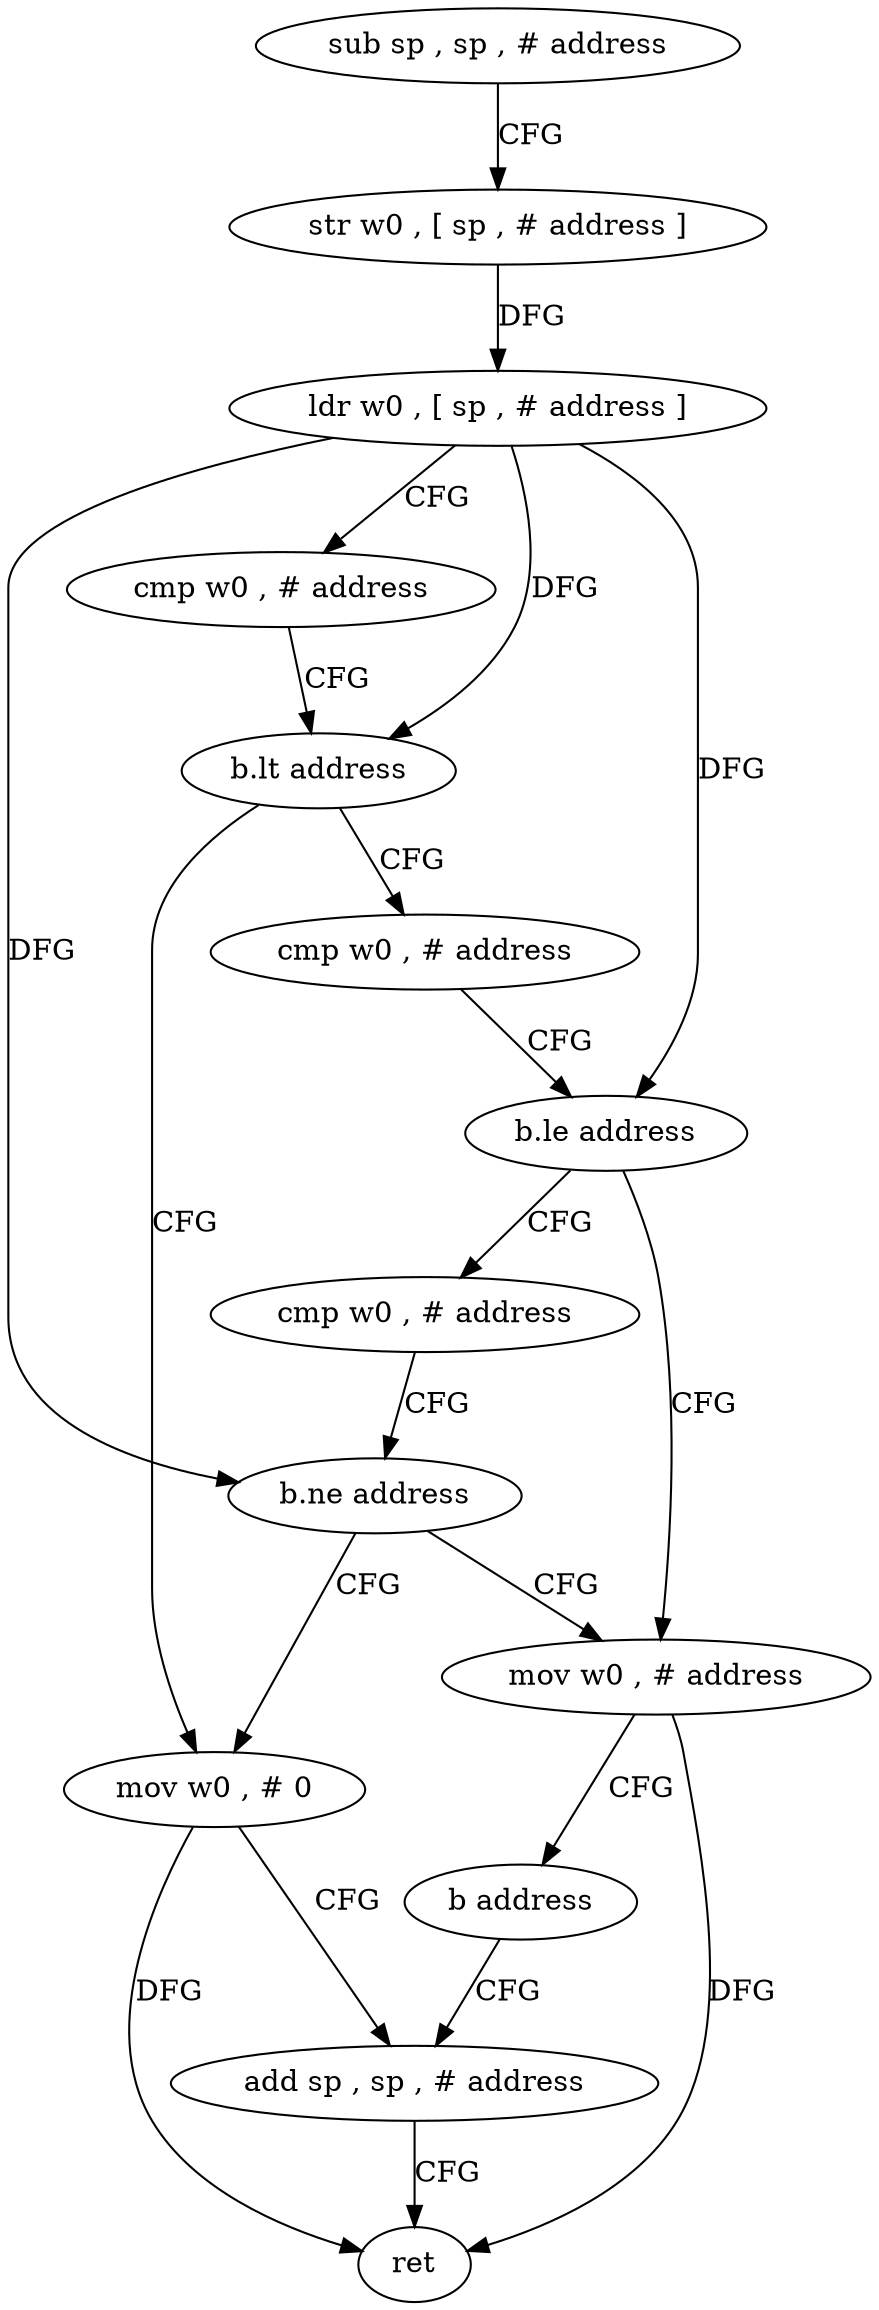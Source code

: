 digraph "func" {
"4521036" [label = "sub sp , sp , # address" ]
"4521040" [label = "str w0 , [ sp , # address ]" ]
"4521044" [label = "ldr w0 , [ sp , # address ]" ]
"4521048" [label = "cmp w0 , # address" ]
"4521052" [label = "b.lt address" ]
"4521080" [label = "mov w0 , # 0" ]
"4521056" [label = "cmp w0 , # address" ]
"4521084" [label = "add sp , sp , # address" ]
"4521060" [label = "b.le address" ]
"4521072" [label = "mov w0 , # address" ]
"4521064" [label = "cmp w0 , # address" ]
"4521076" [label = "b address" ]
"4521068" [label = "b.ne address" ]
"4521088" [label = "ret" ]
"4521036" -> "4521040" [ label = "CFG" ]
"4521040" -> "4521044" [ label = "DFG" ]
"4521044" -> "4521048" [ label = "CFG" ]
"4521044" -> "4521052" [ label = "DFG" ]
"4521044" -> "4521060" [ label = "DFG" ]
"4521044" -> "4521068" [ label = "DFG" ]
"4521048" -> "4521052" [ label = "CFG" ]
"4521052" -> "4521080" [ label = "CFG" ]
"4521052" -> "4521056" [ label = "CFG" ]
"4521080" -> "4521084" [ label = "CFG" ]
"4521080" -> "4521088" [ label = "DFG" ]
"4521056" -> "4521060" [ label = "CFG" ]
"4521084" -> "4521088" [ label = "CFG" ]
"4521060" -> "4521072" [ label = "CFG" ]
"4521060" -> "4521064" [ label = "CFG" ]
"4521072" -> "4521076" [ label = "CFG" ]
"4521072" -> "4521088" [ label = "DFG" ]
"4521064" -> "4521068" [ label = "CFG" ]
"4521076" -> "4521084" [ label = "CFG" ]
"4521068" -> "4521080" [ label = "CFG" ]
"4521068" -> "4521072" [ label = "CFG" ]
}
